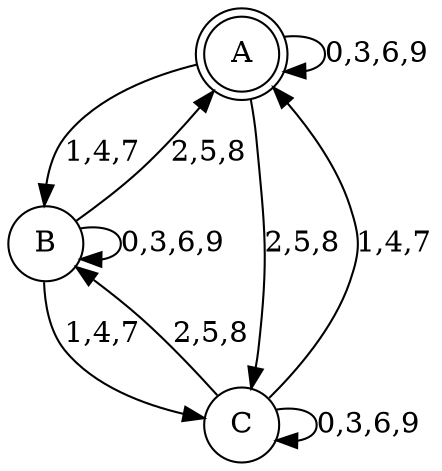 digraph finite_state_machine {
	node [shape = doublecircle]; A;
	node [shape = circle];
	A->A [label = "0,3,6,9"];
	A->B [label = "1,4,7"];
	A->C [label = "2,5,8"];
	B->B [label = "0,3,6,9"];
	B->C [label = "1,4,7"];
	B->A [label = "2,5,8"];
	C->C [label = "0,3,6,9"];
	C->A [label = "1,4,7"];
	C->B [label = "2,5,8"];
}
